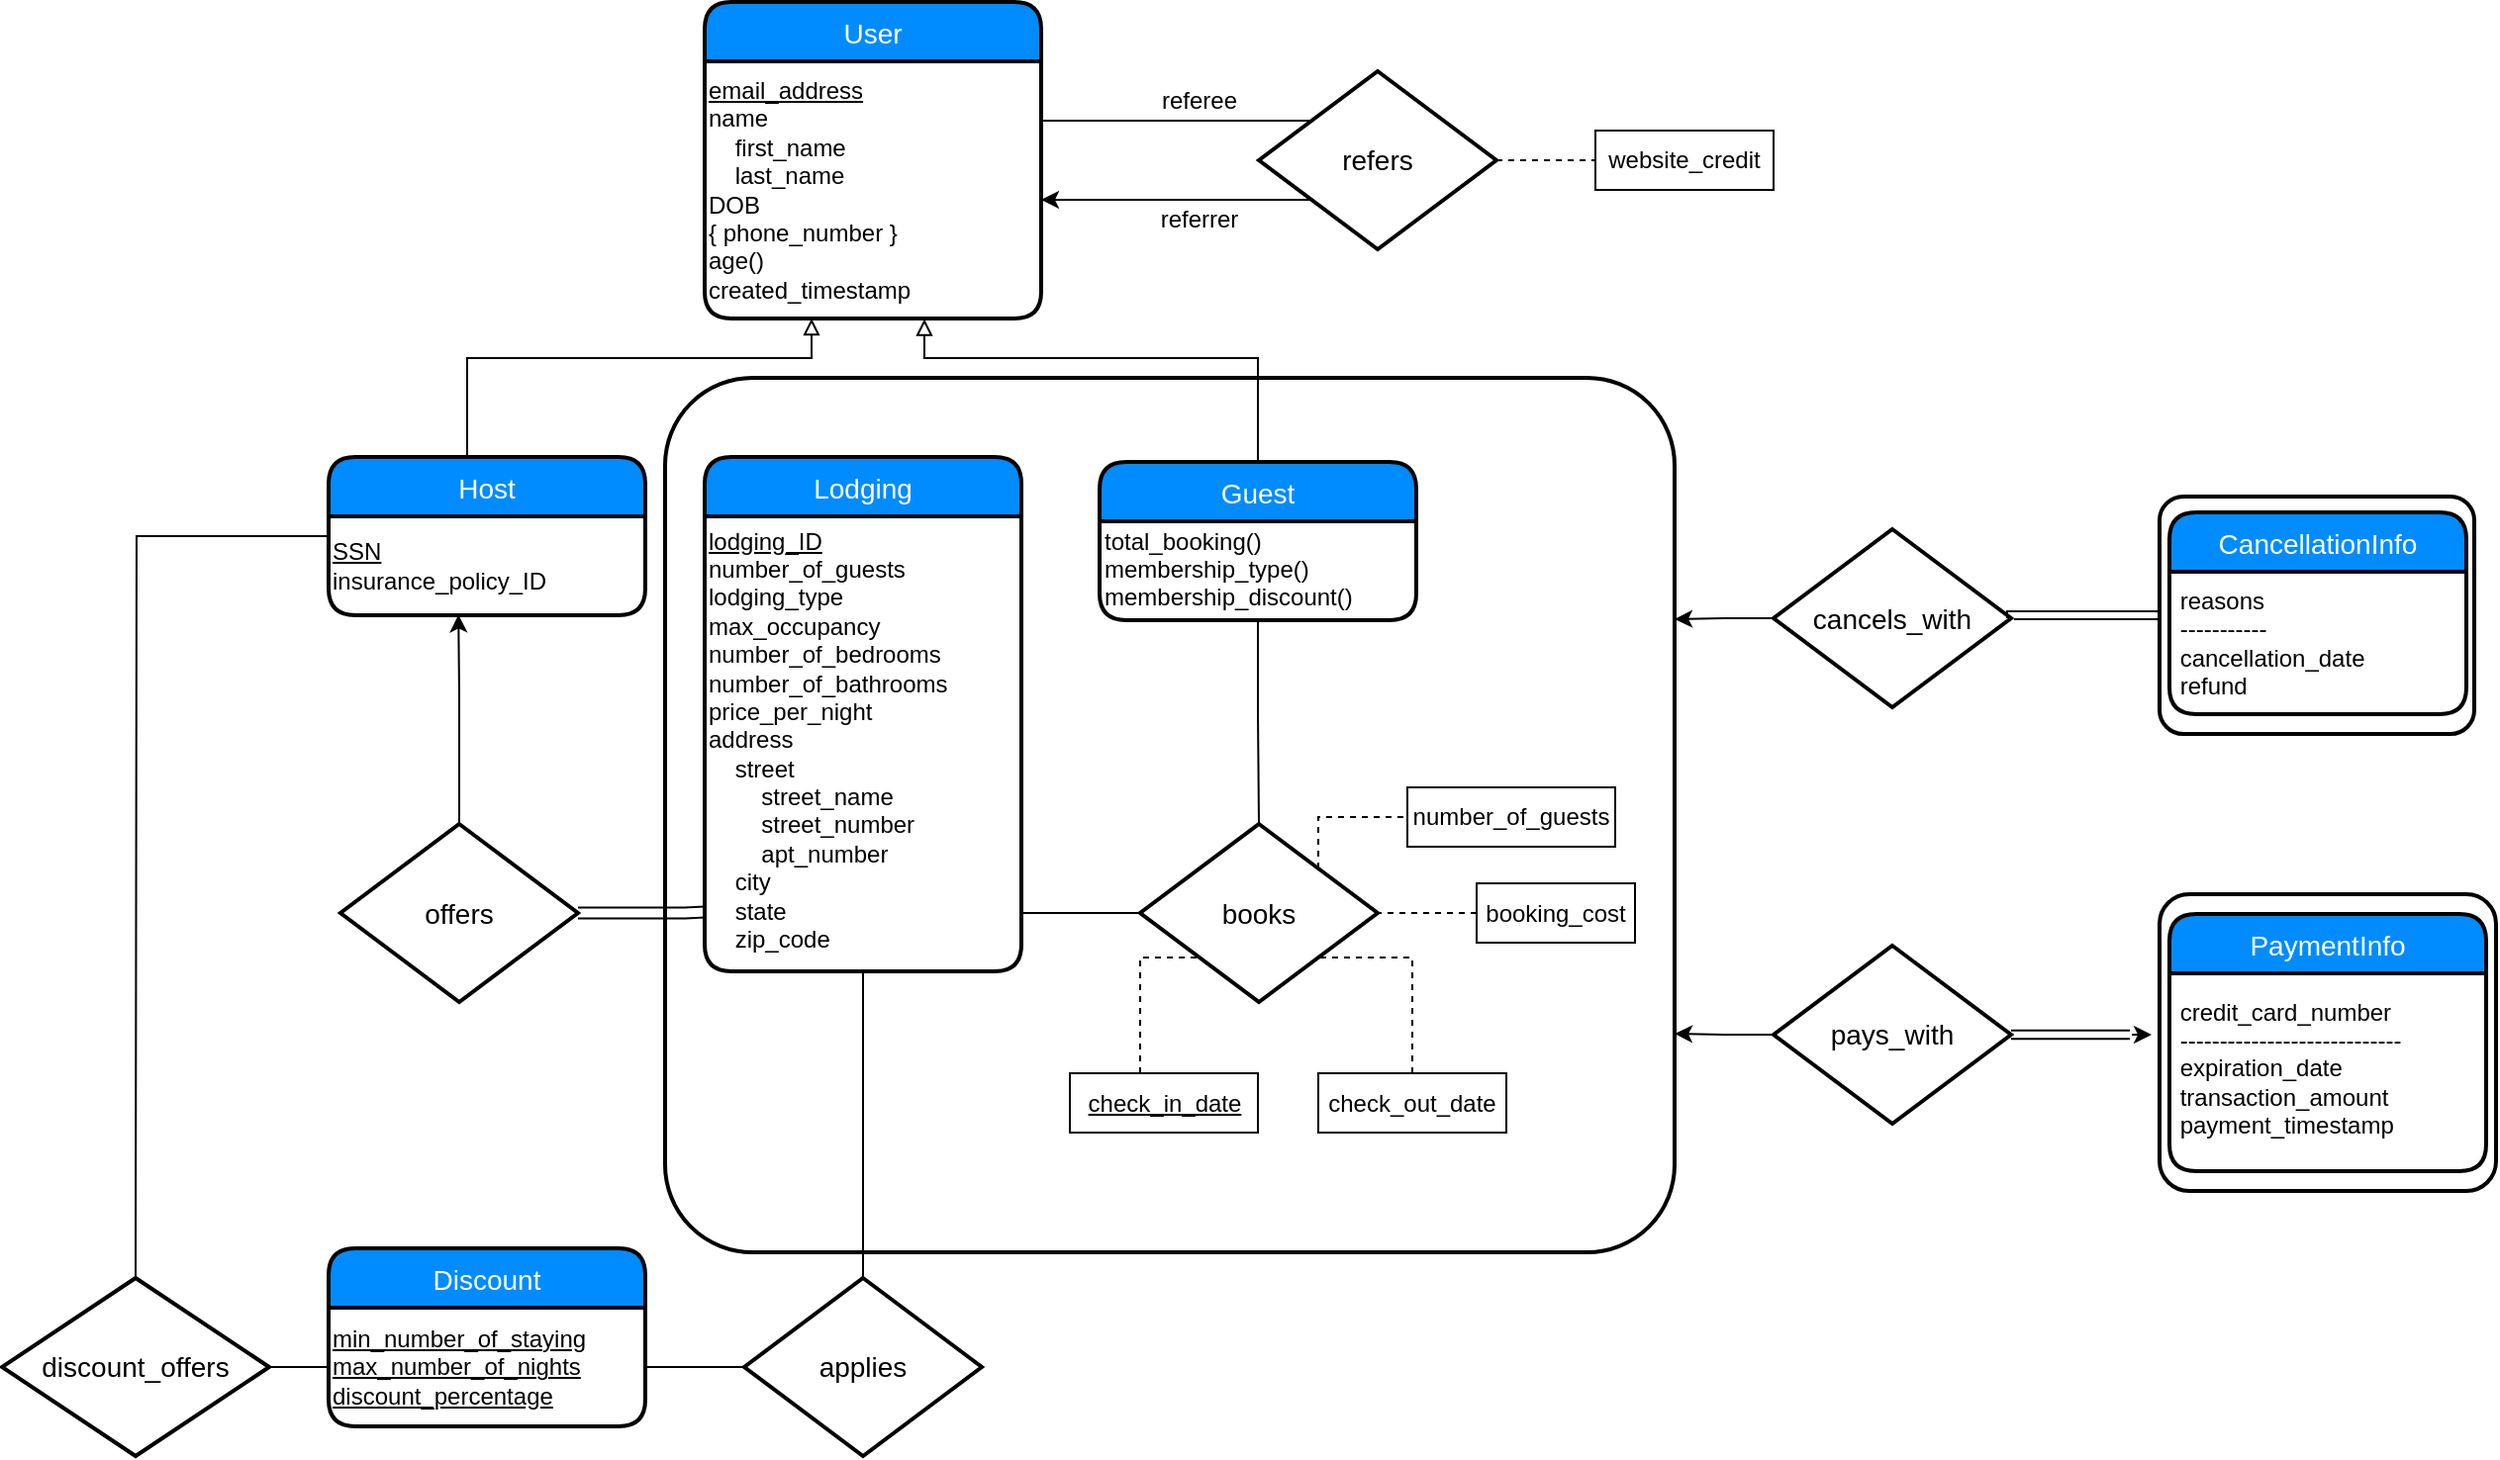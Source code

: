 <mxfile pages="1" version="11.2.8" type="device"><diagram id="JPOuRVR71jeaVw89HqZT" name="Page-1"><mxGraphModel dx="1088" dy="600" grid="1" gridSize="10" guides="1" tooltips="1" connect="1" arrows="1" fold="1" page="1" pageScale="1" pageWidth="850" pageHeight="1100" math="0" shadow="0"><root><mxCell id="0"/><mxCell id="1" parent="0"/><mxCell id="rwNLBFOW0vUBxR0WugQx-22" value="" style="strokeWidth=2;rounded=1;arcSize=10;whiteSpace=wrap;html=1;align=center;fontSize=14;" parent="1" vertex="1"><mxGeometry x="350" y="210" width="510" height="442" as="geometry"/></mxCell><mxCell id="rwNLBFOW0vUBxR0WugQx-1" value="User" style="swimlane;childLayout=stackLayout;horizontal=1;startSize=30;horizontalStack=0;fillColor=#008cff;fontColor=#FFFFFF;rounded=1;fontSize=14;fontStyle=0;strokeWidth=2;resizeParent=0;resizeLast=1;shadow=0;dashed=0;align=center;" parent="1" vertex="1"><mxGeometry x="370" y="20" width="170" height="160" as="geometry"/></mxCell><mxCell id="JcDfdtM9lfuZXss68K-x-2" value="&lt;u&gt;email_address&lt;/u&gt;&lt;br&gt;name&lt;br&gt;&amp;nbsp; &amp;nbsp; first_name&lt;br&gt;&amp;nbsp; &amp;nbsp; last_name&lt;br&gt;DOB&lt;br&gt;{ phone_number }&lt;br&gt;age()&lt;br&gt;created_timestamp" style="text;strokeColor=none;fillColor=none;html=1;whiteSpace=wrap;verticalAlign=middle;overflow=hidden;" parent="rwNLBFOW0vUBxR0WugQx-1" vertex="1"><mxGeometry y="30" width="170" height="130" as="geometry"/></mxCell><mxCell id="rwNLBFOW0vUBxR0WugQx-26" style="edgeStyle=orthogonalEdgeStyle;rounded=0;orthogonalLoop=1;jettySize=auto;html=1;endArrow=block;endFill=0;" parent="1" source="rwNLBFOW0vUBxR0WugQx-3" edge="1"><mxGeometry relative="1" as="geometry"><Array as="points"><mxPoint x="250" y="200"/><mxPoint x="424" y="200"/><mxPoint x="424" y="180"/></Array><mxPoint x="424" y="180" as="targetPoint"/></mxGeometry></mxCell><mxCell id="rwNLBFOW0vUBxR0WugQx-3" value="Host" style="swimlane;childLayout=stackLayout;horizontal=1;startSize=30;horizontalStack=0;fillColor=#008cff;fontColor=#FFFFFF;rounded=1;fontSize=14;fontStyle=0;strokeWidth=2;resizeParent=0;resizeLast=1;shadow=0;dashed=0;align=center;" parent="1" vertex="1"><mxGeometry x="180" y="250" width="160" height="80" as="geometry"/></mxCell><mxCell id="JcDfdtM9lfuZXss68K-x-4" value="&lt;div&gt;&lt;u&gt;SSN&lt;/u&gt;&lt;/div&gt;&lt;div&gt;insurance_policy_ID&lt;/div&gt;" style="text;strokeColor=none;fillColor=none;html=1;whiteSpace=wrap;verticalAlign=middle;overflow=hidden;" parent="rwNLBFOW0vUBxR0WugQx-3" vertex="1"><mxGeometry y="30" width="160" height="50" as="geometry"/></mxCell><mxCell id="rwNLBFOW0vUBxR0WugQx-25" style="edgeStyle=orthogonalEdgeStyle;rounded=0;orthogonalLoop=1;jettySize=auto;html=1;entryX=0.653;entryY=1.002;entryDx=0;entryDy=0;endArrow=block;endFill=0;entryPerimeter=0;" parent="1" source="rwNLBFOW0vUBxR0WugQx-4" target="JcDfdtM9lfuZXss68K-x-2" edge="1"><mxGeometry relative="1" as="geometry"><Array as="points"><mxPoint x="650" y="200"/><mxPoint x="481" y="200"/></Array></mxGeometry></mxCell><mxCell id="rwNLBFOW0vUBxR0WugQx-30" style="edgeStyle=orthogonalEdgeStyle;rounded=0;orthogonalLoop=1;jettySize=auto;html=1;exitX=0.5;exitY=1;exitDx=0;exitDy=0;entryX=0.5;entryY=0;entryDx=0;entryDy=0;endArrow=none;endFill=0;startArrow=none;startFill=0;" parent="1" source="rwNLBFOW0vUBxR0WugQx-4" target="rwNLBFOW0vUBxR0WugQx-13" edge="1"><mxGeometry relative="1" as="geometry"><Array as="points"><mxPoint x="650" y="379"/></Array></mxGeometry></mxCell><mxCell id="rwNLBFOW0vUBxR0WugQx-4" value="Guest" style="swimlane;childLayout=stackLayout;horizontal=1;startSize=30;horizontalStack=0;fillColor=#008cff;fontColor=#FFFFFF;rounded=1;fontSize=14;fontStyle=0;strokeWidth=2;resizeParent=0;resizeLast=1;shadow=0;dashed=0;align=center;" parent="1" vertex="1"><mxGeometry x="569.5" y="252.5" width="160" height="80" as="geometry"/></mxCell><mxCell id="0zxg8KfbJcsW5v7jGUJL-1" value="&lt;div&gt;&lt;span&gt;total_booking()&lt;/span&gt;&lt;br&gt;&lt;/div&gt;&lt;div&gt;&lt;div&gt;membership_type()&lt;/div&gt;&lt;/div&gt;&lt;div&gt;membership_discount()&lt;/div&gt;&lt;div&gt;&lt;br&gt;&lt;/div&gt;" style="text;strokeColor=none;fillColor=none;html=1;whiteSpace=wrap;verticalAlign=middle;overflow=hidden;" parent="rwNLBFOW0vUBxR0WugQx-4" vertex="1"><mxGeometry y="30" width="160" height="50" as="geometry"/></mxCell><mxCell id="rwNLBFOW0vUBxR0WugQx-5" value="Discount" style="swimlane;childLayout=stackLayout;horizontal=1;startSize=30;horizontalStack=0;fillColor=#008cff;fontColor=#FFFFFF;rounded=1;fontSize=14;fontStyle=0;strokeWidth=2;resizeParent=0;resizeLast=1;shadow=0;dashed=0;align=center;" parent="1" vertex="1"><mxGeometry x="180" y="650" width="160" height="90" as="geometry"/></mxCell><mxCell id="JcDfdtM9lfuZXss68K-x-7" value="&lt;div&gt;&lt;u&gt;min_number_of_staying&lt;/u&gt;&lt;/div&gt;&lt;div&gt;&lt;u&gt;max_number_of_nights&lt;/u&gt;&lt;/div&gt;&lt;div&gt;&lt;u&gt;discount_percentage&lt;/u&gt;&lt;/div&gt;" style="text;strokeColor=none;fillColor=none;html=1;whiteSpace=wrap;verticalAlign=middle;overflow=hidden;" parent="rwNLBFOW0vUBxR0WugQx-5" vertex="1"><mxGeometry y="30" width="160" height="60" as="geometry"/></mxCell><mxCell id="rwNLBFOW0vUBxR0WugQx-6" value="Lodging" style="swimlane;childLayout=stackLayout;horizontal=1;startSize=30;horizontalStack=0;fillColor=#008cff;fontColor=#FFFFFF;rounded=1;fontSize=14;fontStyle=0;strokeWidth=2;resizeParent=0;resizeLast=1;shadow=0;dashed=0;align=center;" parent="1" vertex="1"><mxGeometry x="370" y="250" width="160" height="260" as="geometry"/></mxCell><mxCell id="rwNLBFOW0vUBxR0WugQx-10" value="" style="group" parent="1" vertex="1" connectable="0"><mxGeometry x="1105" y="270" width="159" height="160" as="geometry"/></mxCell><mxCell id="rwNLBFOW0vUBxR0WugQx-9" value="" style="strokeWidth=2;rounded=1;arcSize=10;whiteSpace=wrap;html=1;align=center;fontSize=14;" parent="rwNLBFOW0vUBxR0WugQx-10" vertex="1"><mxGeometry width="159" height="120" as="geometry"/></mxCell><mxCell id="rwNLBFOW0vUBxR0WugQx-8" value="CancellationInfo" style="swimlane;childLayout=stackLayout;horizontal=1;startSize=30;horizontalStack=0;fillColor=#008cff;fontColor=#FFFFFF;rounded=1;fontSize=14;fontStyle=0;strokeWidth=2;resizeParent=0;resizeLast=1;shadow=0;dashed=0;align=center;" parent="rwNLBFOW0vUBxR0WugQx-10" vertex="1"><mxGeometry x="5" y="8" width="150" height="102" as="geometry"/></mxCell><mxCell id="JcDfdtM9lfuZXss68K-x-8" value="&lt;div&gt;&lt;div&gt;&amp;nbsp;reasons&lt;/div&gt;&lt;div&gt;&amp;nbsp;-----------&lt;/div&gt;&lt;div&gt;&amp;nbsp;cancellation_date&lt;/div&gt;&lt;div&gt;&amp;nbsp;refund&lt;/div&gt;&lt;/div&gt;" style="text;strokeColor=none;fillColor=none;html=1;whiteSpace=wrap;verticalAlign=middle;overflow=hidden;" parent="rwNLBFOW0vUBxR0WugQx-8" vertex="1"><mxGeometry y="30" width="150" height="72" as="geometry"/></mxCell><mxCell id="rwNLBFOW0vUBxR0WugQx-31" style="edgeStyle=orthogonalEdgeStyle;rounded=0;orthogonalLoop=1;jettySize=auto;html=1;entryX=1;entryY=0.5;entryDx=0;entryDy=0;startArrow=none;startFill=0;endArrow=none;endFill=0;" parent="1" source="rwNLBFOW0vUBxR0WugQx-11" target="rwNLBFOW0vUBxR0WugQx-1" edge="1"><mxGeometry relative="1" as="geometry"><Array as="points"><mxPoint x="540" y="80"/></Array></mxGeometry></mxCell><mxCell id="rwNLBFOW0vUBxR0WugQx-32" style="edgeStyle=orthogonalEdgeStyle;rounded=0;orthogonalLoop=1;jettySize=auto;html=1;startArrow=none;startFill=0;endArrow=classic;endFill=1;" parent="1" source="rwNLBFOW0vUBxR0WugQx-11" target="JcDfdtM9lfuZXss68K-x-2" edge="1"><mxGeometry relative="1" as="geometry"><mxPoint x="544" y="124" as="targetPoint"/><Array as="points"><mxPoint x="580" y="120"/><mxPoint x="580" y="120"/></Array></mxGeometry></mxCell><mxCell id="rwNLBFOW0vUBxR0WugQx-62" style="edgeStyle=orthogonalEdgeStyle;rounded=0;orthogonalLoop=1;jettySize=auto;html=1;exitX=1;exitY=0.5;exitDx=0;exitDy=0;entryX=0;entryY=0.5;entryDx=0;entryDy=0;dashed=1;startArrow=none;startFill=0;endArrow=none;endFill=0;" parent="1" source="rwNLBFOW0vUBxR0WugQx-11" target="vVMnb6TXaE5hyejtmgqm-1" edge="1"><mxGeometry relative="1" as="geometry"><mxPoint x="825" y="90" as="targetPoint"/></mxGeometry></mxCell><mxCell id="rwNLBFOW0vUBxR0WugQx-11" value="refers" style="shape=rhombus;strokeWidth=2;fontSize=17;perimeter=rhombusPerimeter;whiteSpace=wrap;html=1;align=center;fontSize=14;" parent="1" vertex="1"><mxGeometry x="650" y="55" width="120" height="90" as="geometry"/></mxCell><mxCell id="rwNLBFOW0vUBxR0WugQx-29" value="" style="edgeStyle=orthogonalEdgeStyle;rounded=0;orthogonalLoop=1;jettySize=auto;html=1;endArrow=none;endFill=0;startArrow=none;startFill=0;" parent="1" source="rwNLBFOW0vUBxR0WugQx-13" target="rwNLBFOW0vUBxR0WugQx-6" edge="1"><mxGeometry relative="1" as="geometry"><Array as="points"><mxPoint x="550" y="480"/><mxPoint x="550" y="480"/></Array></mxGeometry></mxCell><mxCell id="rwNLBFOW0vUBxR0WugQx-60" style="edgeStyle=orthogonalEdgeStyle;rounded=0;orthogonalLoop=1;jettySize=auto;html=1;exitX=1;exitY=0;exitDx=0;exitDy=0;entryX=0;entryY=0.5;entryDx=0;entryDy=0;startArrow=none;startFill=0;endArrow=none;endFill=0;dashed=1;" parent="1" source="rwNLBFOW0vUBxR0WugQx-13" target="pua7IHs_r7rABxm0_p2U-1" edge="1"><mxGeometry relative="1" as="geometry"><Array as="points"><mxPoint x="680" y="432"/></Array><mxPoint x="733" y="448" as="targetPoint"/></mxGeometry></mxCell><mxCell id="rwNLBFOW0vUBxR0WugQx-13" value="books" style="shape=rhombus;strokeWidth=2;fontSize=17;perimeter=rhombusPerimeter;whiteSpace=wrap;html=1;align=center;fontSize=14;" parent="1" vertex="1"><mxGeometry x="590" y="435.5" width="120" height="90" as="geometry"/></mxCell><mxCell id="rwNLBFOW0vUBxR0WugQx-33" style="edgeStyle=orthogonalEdgeStyle;rounded=0;orthogonalLoop=1;jettySize=auto;html=1;entryX=0.5;entryY=1;entryDx=0;entryDy=0;startArrow=none;startFill=0;endArrow=none;endFill=0;" parent="1" source="rwNLBFOW0vUBxR0WugQx-14" target="rwNLBFOW0vUBxR0WugQx-6" edge="1"><mxGeometry relative="1" as="geometry"/></mxCell><mxCell id="rwNLBFOW0vUBxR0WugQx-34" style="edgeStyle=orthogonalEdgeStyle;rounded=0;orthogonalLoop=1;jettySize=auto;html=1;entryX=1;entryY=0.5;entryDx=0;entryDy=0;startArrow=none;startFill=0;endArrow=none;endFill=0;" parent="1" source="rwNLBFOW0vUBxR0WugQx-14" target="JcDfdtM9lfuZXss68K-x-7" edge="1"><mxGeometry relative="1" as="geometry"/></mxCell><mxCell id="rwNLBFOW0vUBxR0WugQx-14" value="applies" style="shape=rhombus;strokeWidth=2;fontSize=17;perimeter=rhombusPerimeter;whiteSpace=wrap;html=1;align=center;fontSize=14;" parent="1" vertex="1"><mxGeometry x="390" y="665" width="120" height="90" as="geometry"/></mxCell><mxCell id="rwNLBFOW0vUBxR0WugQx-36" value="" style="edgeStyle=orthogonalEdgeStyle;rounded=0;orthogonalLoop=1;jettySize=auto;html=1;startArrow=none;startFill=0;endArrow=none;endFill=0;entryX=0;entryY=0.5;entryDx=0;entryDy=0;" parent="1" source="rwNLBFOW0vUBxR0WugQx-15" target="JcDfdtM9lfuZXss68K-x-7" edge="1"><mxGeometry relative="1" as="geometry"/></mxCell><mxCell id="rwNLBFOW0vUBxR0WugQx-15" value="discount_offers" style="shape=rhombus;strokeWidth=2;fontSize=17;perimeter=rhombusPerimeter;whiteSpace=wrap;html=1;align=center;fontSize=14;" parent="1" vertex="1"><mxGeometry x="15" y="665" width="135" height="90" as="geometry"/></mxCell><mxCell id="7Gd42xbKHNUAXxvSG6nz-2" style="edgeStyle=orthogonalEdgeStyle;rounded=0;orthogonalLoop=1;jettySize=auto;html=1;exitX=0;exitY=0.5;exitDx=0;exitDy=0;entryX=1;entryY=0.75;entryDx=0;entryDy=0;" parent="1" source="rwNLBFOW0vUBxR0WugQx-16" target="rwNLBFOW0vUBxR0WugQx-22" edge="1"><mxGeometry relative="1" as="geometry"/></mxCell><mxCell id="7Gd42xbKHNUAXxvSG6nz-7" style="edgeStyle=orthogonalEdgeStyle;shape=link;rounded=0;orthogonalLoop=1;jettySize=auto;html=1;exitX=1;exitY=0.5;exitDx=0;exitDy=0;width=4.286;" parent="1" source="rwNLBFOW0vUBxR0WugQx-16" edge="1"><mxGeometry relative="1" as="geometry"><mxPoint x="1090" y="542" as="targetPoint"/><Array as="points"><mxPoint x="1060" y="542"/><mxPoint x="1060" y="542"/></Array></mxGeometry></mxCell><mxCell id="rwNLBFOW0vUBxR0WugQx-16" value="pays_with" style="shape=rhombus;strokeWidth=2;fontSize=17;perimeter=rhombusPerimeter;whiteSpace=wrap;html=1;align=center;fontSize=14;" parent="1" vertex="1"><mxGeometry x="910" y="497" width="120" height="90" as="geometry"/></mxCell><mxCell id="7Gd42xbKHNUAXxvSG6nz-3" style="edgeStyle=orthogonalEdgeStyle;rounded=0;orthogonalLoop=1;jettySize=auto;html=1;exitX=0;exitY=0.5;exitDx=0;exitDy=0;entryX=1;entryY=0.276;entryDx=0;entryDy=0;entryPerimeter=0;" parent="1" source="rwNLBFOW0vUBxR0WugQx-17" target="rwNLBFOW0vUBxR0WugQx-22" edge="1"><mxGeometry relative="1" as="geometry"/></mxCell><mxCell id="rwNLBFOW0vUBxR0WugQx-17" value="cancels_with" style="shape=rhombus;strokeWidth=2;fontSize=17;perimeter=rhombusPerimeter;whiteSpace=wrap;html=1;align=center;fontSize=14;" parent="1" vertex="1"><mxGeometry x="910" y="286.5" width="120" height="90" as="geometry"/></mxCell><mxCell id="rwNLBFOW0vUBxR0WugQx-27" style="edgeStyle=orthogonalEdgeStyle;rounded=0;orthogonalLoop=1;jettySize=auto;html=1;entryX=0.41;entryY=0.994;entryDx=0;entryDy=0;entryPerimeter=0;" parent="1" source="rwNLBFOW0vUBxR0WugQx-18" target="JcDfdtM9lfuZXss68K-x-4" edge="1"><mxGeometry relative="1" as="geometry"><Array as="points"><mxPoint x="246" y="370"/><mxPoint x="246" y="370"/></Array></mxGeometry></mxCell><mxCell id="rwNLBFOW0vUBxR0WugQx-28" style="edgeStyle=orthogonalEdgeStyle;rounded=0;orthogonalLoop=1;jettySize=auto;html=1;endArrow=none;endFill=0;shape=link;width=-5.556;" parent="1" source="rwNLBFOW0vUBxR0WugQx-18" edge="1"><mxGeometry relative="1" as="geometry"><mxPoint x="370" y="480" as="targetPoint"/><Array as="points"><mxPoint x="360" y="480"/><mxPoint x="360" y="480"/></Array></mxGeometry></mxCell><mxCell id="rwNLBFOW0vUBxR0WugQx-18" value="offers" style="shape=rhombus;strokeWidth=2;fontSize=17;perimeter=rhombusPerimeter;whiteSpace=wrap;html=1;align=center;fontSize=14;" parent="1" vertex="1"><mxGeometry x="186" y="435.5" width="120" height="90" as="geometry"/></mxCell><mxCell id="rwNLBFOW0vUBxR0WugQx-21" value="" style="group" parent="1" vertex="1" connectable="0"><mxGeometry x="1105" y="481" width="170" height="170" as="geometry"/></mxCell><mxCell id="rwNLBFOW0vUBxR0WugQx-19" value="" style="strokeWidth=2;rounded=1;arcSize=10;whiteSpace=wrap;html=1;align=center;fontSize=14;" parent="rwNLBFOW0vUBxR0WugQx-21" vertex="1"><mxGeometry y="-10" width="170" height="150" as="geometry"/></mxCell><mxCell id="rwNLBFOW0vUBxR0WugQx-7" value="PaymentInfo" style="swimlane;childLayout=stackLayout;horizontal=1;startSize=30;horizontalStack=0;fillColor=#008cff;fontColor=#FFFFFF;rounded=1;fontSize=14;fontStyle=0;strokeWidth=2;resizeParent=0;resizeLast=1;shadow=0;dashed=0;align=center;" parent="rwNLBFOW0vUBxR0WugQx-21" vertex="1"><mxGeometry x="5" width="160" height="130" as="geometry"/></mxCell><mxCell id="JcDfdtM9lfuZXss68K-x-9" value="&lt;div&gt;&amp;nbsp;credit_card_number&lt;/div&gt;&lt;div&gt;&amp;nbsp;----------------------------&lt;/div&gt;&lt;div&gt;&amp;nbsp;expiration_date&lt;/div&gt;&lt;div&gt;&amp;nbsp;transaction_amount&lt;/div&gt;&lt;div&gt;&amp;nbsp;payment_timestamp&lt;/div&gt;" style="text;strokeColor=none;fillColor=none;html=1;whiteSpace=wrap;verticalAlign=middle;overflow=hidden;" parent="rwNLBFOW0vUBxR0WugQx-21" vertex="1"><mxGeometry x="5" y="34.552" width="135" height="86.269" as="geometry"/></mxCell><mxCell id="rwNLBFOW0vUBxR0WugQx-42" value="referee" style="text;html=1;strokeColor=none;fillColor=none;align=center;verticalAlign=middle;whiteSpace=wrap;rounded=0;" parent="1" vertex="1"><mxGeometry x="600" y="60" width="40" height="20" as="geometry"/></mxCell><mxCell id="rwNLBFOW0vUBxR0WugQx-46" value="referrer" style="text;html=1;strokeColor=none;fillColor=none;align=center;verticalAlign=middle;whiteSpace=wrap;rounded=0;" parent="1" vertex="1"><mxGeometry x="590" y="120" width="60" height="20" as="geometry"/></mxCell><mxCell id="rwNLBFOW0vUBxR0WugQx-55" style="edgeStyle=orthogonalEdgeStyle;rounded=0;orthogonalLoop=1;jettySize=auto;html=1;exitX=0.5;exitY=0;exitDx=0;exitDy=0;entryX=0;entryY=1;entryDx=0;entryDy=0;startArrow=none;startFill=0;endArrow=none;endFill=0;dashed=1;" parent="1" source="pua7IHs_r7rABxm0_p2U-5" target="rwNLBFOW0vUBxR0WugQx-13" edge="1"><mxGeometry relative="1" as="geometry"><mxPoint x="670" y="580" as="sourcePoint"/><Array as="points"><mxPoint x="590" y="561"/><mxPoint x="590" y="503"/></Array></mxGeometry></mxCell><mxCell id="rwNLBFOW0vUBxR0WugQx-57" style="edgeStyle=orthogonalEdgeStyle;rounded=0;orthogonalLoop=1;jettySize=auto;html=1;exitX=0;exitY=0.5;exitDx=0;exitDy=0;entryX=1;entryY=0.5;entryDx=0;entryDy=0;startArrow=none;startFill=0;endArrow=none;endFill=0;dashed=1;" parent="1" source="pua7IHs_r7rABxm0_p2U-2" target="rwNLBFOW0vUBxR0WugQx-13" edge="1"><mxGeometry relative="1" as="geometry"><mxPoint x="750" y="501" as="sourcePoint"/></mxGeometry></mxCell><mxCell id="pua7IHs_r7rABxm0_p2U-1" value="number_of_guests" style="rounded=0;whiteSpace=wrap;html=1;" parent="1" vertex="1"><mxGeometry x="725" y="417" width="105" height="30" as="geometry"/></mxCell><mxCell id="pua7IHs_r7rABxm0_p2U-2" value="booking_cost" style="rounded=0;whiteSpace=wrap;html=1;" parent="1" vertex="1"><mxGeometry x="760" y="465.5" width="80" height="30" as="geometry"/></mxCell><mxCell id="BcCWlryltedXwHGqO8hH-1" style="edgeStyle=orthogonalEdgeStyle;rounded=0;orthogonalLoop=1;jettySize=auto;html=1;exitX=0.5;exitY=0;exitDx=0;exitDy=0;entryX=1;entryY=1;entryDx=0;entryDy=0;endArrow=none;endFill=0;dashed=1;" parent="1" source="pua7IHs_r7rABxm0_p2U-3" target="rwNLBFOW0vUBxR0WugQx-13" edge="1"><mxGeometry relative="1" as="geometry"><Array as="points"><mxPoint x="728" y="503"/></Array></mxGeometry></mxCell><mxCell id="pua7IHs_r7rABxm0_p2U-3" value="check_out_date" style="rounded=0;whiteSpace=wrap;html=1;" parent="1" vertex="1"><mxGeometry x="680" y="561.5" width="95" height="30" as="geometry"/></mxCell><mxCell id="pua7IHs_r7rABxm0_p2U-5" value="&lt;u&gt;check_in_date&lt;/u&gt;" style="rounded=0;whiteSpace=wrap;html=1;" parent="1" vertex="1"><mxGeometry x="554.5" y="561.5" width="95" height="30" as="geometry"/></mxCell><mxCell id="vVMnb6TXaE5hyejtmgqm-1" value="website_credit" style="rounded=0;whiteSpace=wrap;html=1;" parent="1" vertex="1"><mxGeometry x="820" y="85" width="90" height="30" as="geometry"/></mxCell><mxCell id="JcDfdtM9lfuZXss68K-x-6" value="&lt;u&gt;lodging_ID&lt;/u&gt;&lt;br&gt;number_of_guests&lt;br&gt;lodging_type&lt;br&gt;max_occupancy&lt;br&gt;number_of_bedrooms&lt;br&gt;number_of_bathrooms&lt;br&gt;price_per_night&lt;br&gt;address&lt;br&gt;&amp;nbsp; &amp;nbsp; street&lt;br&gt;&amp;nbsp; &amp;nbsp; &amp;nbsp; &amp;nbsp; street_name&lt;br&gt;&amp;nbsp; &amp;nbsp; &amp;nbsp; &amp;nbsp; street_number&lt;br&gt;&amp;nbsp; &amp;nbsp; &amp;nbsp; &amp;nbsp; apt_number&lt;br&gt;&amp;nbsp; &amp;nbsp; city&lt;br&gt;&amp;nbsp; &amp;nbsp; state&lt;br&gt;&amp;nbsp; &amp;nbsp; zip_code" style="text;strokeColor=none;fillColor=none;html=1;whiteSpace=wrap;verticalAlign=middle;overflow=hidden;" parent="1" vertex="1"><mxGeometry x="370" y="280" width="160" height="225" as="geometry"/></mxCell><mxCell id="JcDfdtM9lfuZXss68K-x-14" value="" style="edgeStyle=orthogonalEdgeStyle;rounded=0;orthogonalLoop=1;jettySize=auto;html=1;startArrow=none;startFill=0;endArrow=none;endFill=0;entryX=0;entryY=0.5;entryDx=0;entryDy=0;exitX=0.5;exitY=0;exitDx=0;exitDy=0;" parent="1" source="rwNLBFOW0vUBxR0WugQx-15" target="rwNLBFOW0vUBxR0WugQx-3" edge="1"><mxGeometry relative="1" as="geometry"><mxPoint x="70" y="640" as="sourcePoint"/><mxPoint x="179.818" y="720.273" as="targetPoint"/><Array as="points"><mxPoint x="82" y="666"/><mxPoint x="83" y="290"/></Array></mxGeometry></mxCell><mxCell id="JcDfdtM9lfuZXss68K-x-23" style="edgeStyle=orthogonalEdgeStyle;rounded=0;orthogonalLoop=1;jettySize=auto;html=1;exitX=1;exitY=0.5;exitDx=0;exitDy=0;endArrow=none;endFill=0;startArrow=none;startFill=0;entryX=0;entryY=0.5;entryDx=0;entryDy=0;shape=link;" parent="1" source="rwNLBFOW0vUBxR0WugQx-17" target="rwNLBFOW0vUBxR0WugQx-9" edge="1"><mxGeometry relative="1" as="geometry"><mxPoint x="1029.541" y="353.203" as="sourcePoint"/><mxPoint x="1116" y="341" as="targetPoint"/><Array as="points"><mxPoint x="1030" y="330"/></Array></mxGeometry></mxCell><mxCell id="7Gd42xbKHNUAXxvSG6nz-8" value="" style="endArrow=classic;html=1;" parent="1" edge="1"><mxGeometry width="50" height="50" relative="1" as="geometry"><mxPoint x="1091" y="542" as="sourcePoint"/><mxPoint x="1101" y="542" as="targetPoint"/></mxGeometry></mxCell></root></mxGraphModel></diagram></mxfile>